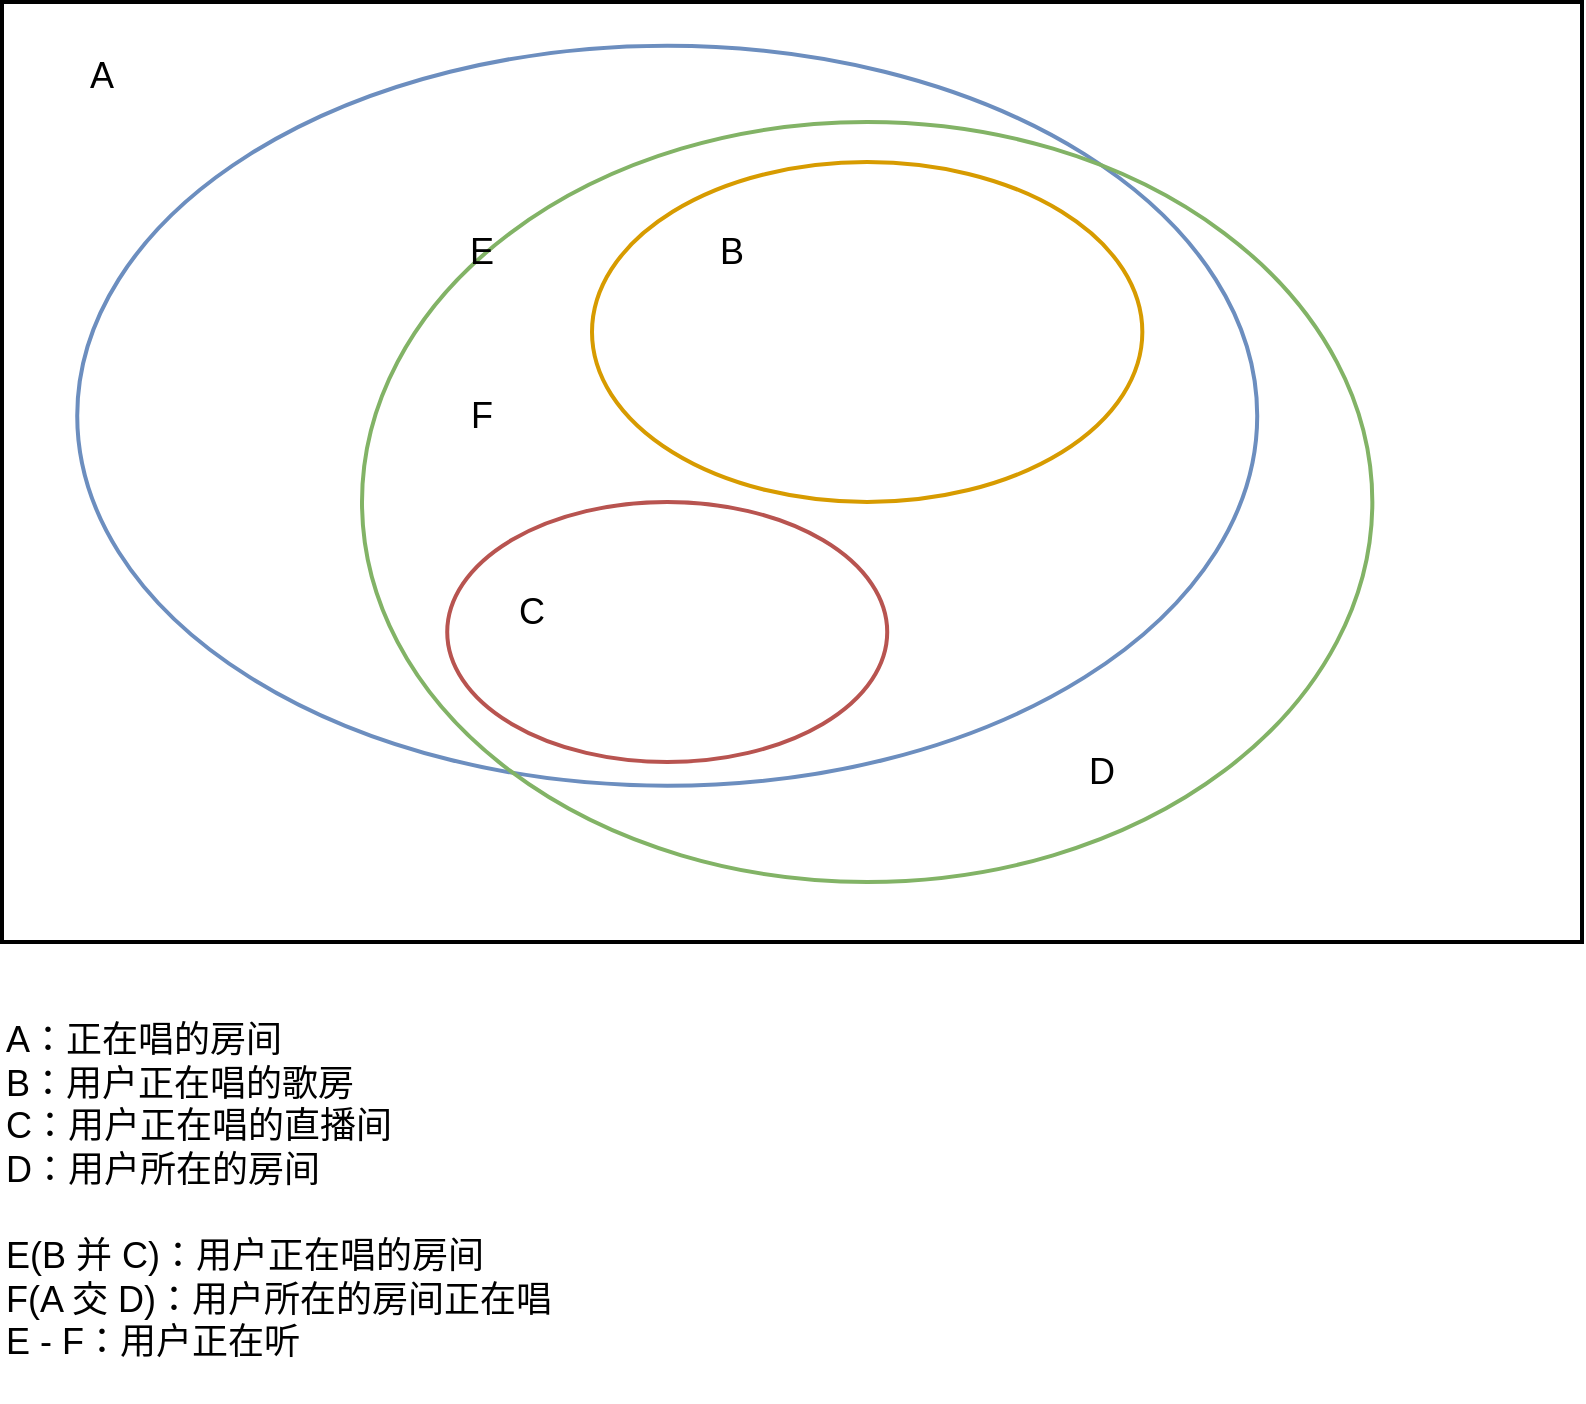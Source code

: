<mxfile version="20.6.0" type="github">
  <diagram id="OQTF4eHVUt0fzXQe-81y" name="Page-1">
    <mxGraphModel dx="1234" dy="794" grid="1" gridSize="10" guides="1" tooltips="1" connect="1" arrows="1" fold="1" page="1" pageScale="1" pageWidth="850" pageHeight="1100" math="0" shadow="0">
      <root>
        <mxCell id="0" />
        <mxCell id="1" parent="0" />
        <mxCell id="o6SURZNQEQxQLO-AO3zq-1" value="" style="rounded=0;whiteSpace=wrap;html=1;fillColor=none;strokeWidth=2;" vertex="1" parent="1">
          <mxGeometry x="30" y="150" width="790" height="470" as="geometry" />
        </mxCell>
        <mxCell id="o6SURZNQEQxQLO-AO3zq-2" value="" style="ellipse;whiteSpace=wrap;html=1;rotation=0;fillColor=none;strokeWidth=2;strokeColor=#6c8ebf;" vertex="1" parent="1">
          <mxGeometry x="67.61" y="171.88" width="590" height="370" as="geometry" />
        </mxCell>
        <mxCell id="o6SURZNQEQxQLO-AO3zq-3" value="" style="ellipse;whiteSpace=wrap;html=1;rotation=0;fillColor=none;strokeWidth=2;strokeColor=#82b366;" vertex="1" parent="1">
          <mxGeometry x="210" y="210" width="505.17" height="380" as="geometry" />
        </mxCell>
        <mxCell id="o6SURZNQEQxQLO-AO3zq-4" value="" style="ellipse;whiteSpace=wrap;html=1;rotation=0;fillColor=none;strokeWidth=2;strokeColor=#d79b00;" vertex="1" parent="1">
          <mxGeometry x="325" y="230" width="275.17" height="170" as="geometry" />
        </mxCell>
        <mxCell id="o6SURZNQEQxQLO-AO3zq-5" value="" style="ellipse;whiteSpace=wrap;html=1;rotation=0;fillColor=none;strokeWidth=2;strokeColor=#b85450;" vertex="1" parent="1">
          <mxGeometry x="252.61" y="400" width="220" height="130" as="geometry" />
        </mxCell>
        <mxCell id="o6SURZNQEQxQLO-AO3zq-6" value="&lt;font style=&quot;font-size: 18px;&quot;&gt;A&lt;/font&gt;" style="text;html=1;strokeColor=none;fillColor=none;align=center;verticalAlign=middle;whiteSpace=wrap;rounded=0;" vertex="1" parent="1">
          <mxGeometry x="50" y="172" width="60" height="30" as="geometry" />
        </mxCell>
        <mxCell id="o6SURZNQEQxQLO-AO3zq-7" value="&lt;font style=&quot;font-size: 18px;&quot;&gt;B&lt;/font&gt;" style="text;html=1;strokeColor=none;fillColor=none;align=center;verticalAlign=middle;whiteSpace=wrap;rounded=0;" vertex="1" parent="1">
          <mxGeometry x="365" y="260" width="60" height="30" as="geometry" />
        </mxCell>
        <mxCell id="o6SURZNQEQxQLO-AO3zq-8" value="&lt;font style=&quot;font-size: 18px;&quot;&gt;C&lt;/font&gt;" style="text;html=1;strokeColor=none;fillColor=none;align=center;verticalAlign=middle;whiteSpace=wrap;rounded=0;" vertex="1" parent="1">
          <mxGeometry x="265" y="440" width="60" height="30" as="geometry" />
        </mxCell>
        <mxCell id="o6SURZNQEQxQLO-AO3zq-10" value="&lt;font style=&quot;font-size: 18px;&quot;&gt;A：正在唱的房间&lt;br&gt;B：用户正在唱的歌房&lt;br&gt;C：用户正在唱的直播间&lt;br&gt;D：用户所在的房间&lt;br&gt;&lt;br&gt;E(B 并 C)：用户正在唱的房间&lt;br&gt;F(A 交 D)：用户所在的房间正在唱&lt;br&gt;E - F：用户正在听&lt;br&gt;&lt;/font&gt;" style="text;html=1;strokeColor=none;fillColor=none;align=left;verticalAlign=middle;whiteSpace=wrap;rounded=0;" vertex="1" parent="1">
          <mxGeometry x="30" y="640" width="320" height="210" as="geometry" />
        </mxCell>
        <mxCell id="o6SURZNQEQxQLO-AO3zq-11" value="&lt;font style=&quot;font-size: 18px;&quot;&gt;D&lt;/font&gt;" style="text;html=1;strokeColor=none;fillColor=none;align=center;verticalAlign=middle;whiteSpace=wrap;rounded=0;" vertex="1" parent="1">
          <mxGeometry x="550" y="520" width="60" height="30" as="geometry" />
        </mxCell>
        <mxCell id="o6SURZNQEQxQLO-AO3zq-12" value="&lt;font style=&quot;font-size: 18px;&quot;&gt;E&lt;/font&gt;" style="text;html=1;strokeColor=none;fillColor=none;align=center;verticalAlign=middle;whiteSpace=wrap;rounded=0;" vertex="1" parent="1">
          <mxGeometry x="240" y="260" width="60" height="30" as="geometry" />
        </mxCell>
        <mxCell id="o6SURZNQEQxQLO-AO3zq-13" value="&lt;font style=&quot;font-size: 18px;&quot;&gt;F&lt;/font&gt;" style="text;html=1;strokeColor=none;fillColor=none;align=center;verticalAlign=middle;whiteSpace=wrap;rounded=0;" vertex="1" parent="1">
          <mxGeometry x="240" y="341.88" width="60" height="30" as="geometry" />
        </mxCell>
      </root>
    </mxGraphModel>
  </diagram>
</mxfile>
